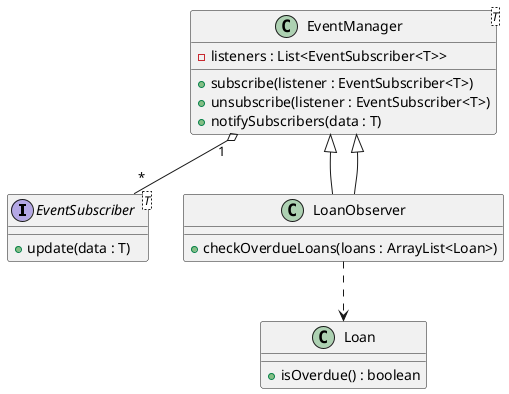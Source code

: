 @startuml

interface EventSubscriber<T> {
    + update(data : T)
}

class EventManager<T> {
    - listeners : List<EventSubscriber<T>>
    + subscribe(listener : EventSubscriber<T>)
    + unsubscribe(listener : EventSubscriber<T>)
    + notifySubscribers(data : T)
}

class LoanObserver extends EventManager<Loan> {
    + checkOverdueLoans(loans : ArrayList<Loan>)
}

class Loan {
    + isOverdue() : boolean
}

EventManager "1" o-- "*" EventSubscriber
EventManager <|-- LoanObserver
LoanObserver ..> Loan

@enduml
